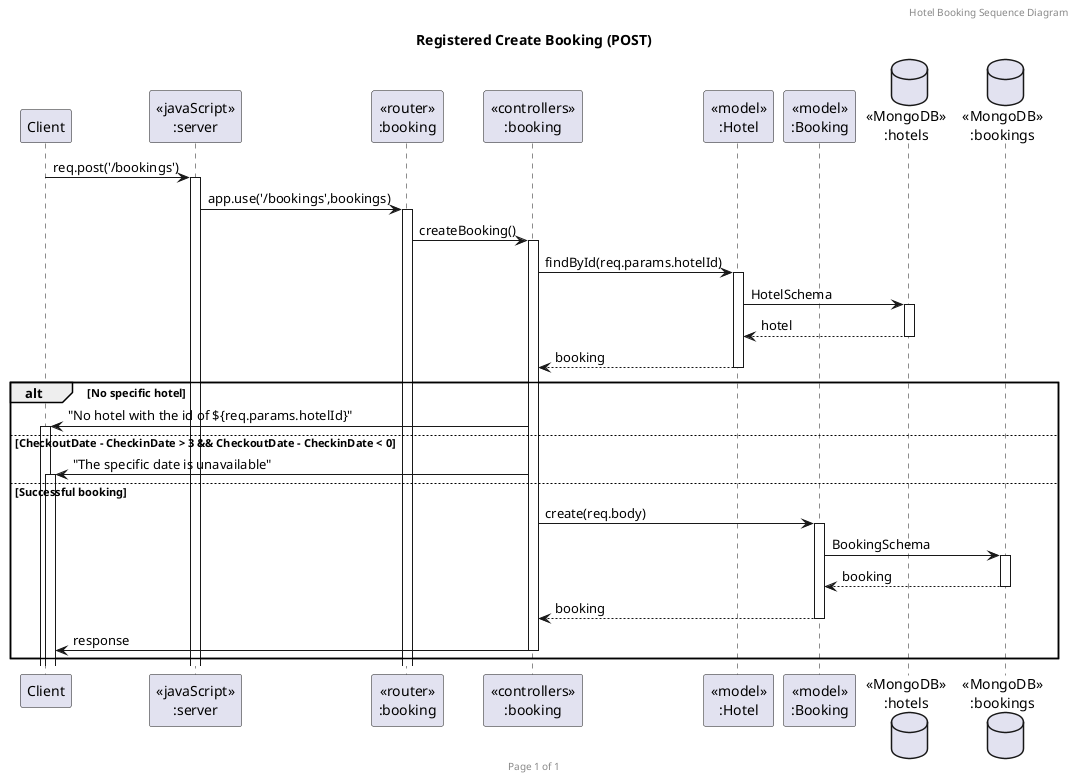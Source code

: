 @startuml Hotel Booking (POST)

header Hotel Booking Sequence Diagram
footer Page %page% of %lastpage%
title "Registered Create Booking (POST)"

participant "Client" as client
participant "<<javaScript>>\n:server" as server
participant "<<router>>\n:booking" as routerBooking
participant "<<controllers>>\n:booking" as controllersBooking
participant "<<model>>\n:Hotel" as modelHotel
database "<<MongoDB>>\n:hotels" as HotelsDatabase
participant "<<model>>\n:Booking" as modelBooking
database "<<MongoDB>>\n:hotels" as HotelsDatabase
database "<<MongoDB>>\n:bookings" as BookingsDatabase

client->server ++:req.post('/bookings')
server->routerBooking ++:app.use('/bookings',bookings)
routerBooking->controllersBooking ++:createBooking()
controllersBooking->modelHotel ++:findById(req.params.hotelId)
modelHotel->HotelsDatabase ++: HotelSchema
HotelsDatabase --> modelHotel --: hotel
modelHotel --> controllersBooking --: booking
alt No specific hotel
controllersBooking->client ++: "No hotel with the id of ${req.params.hotelId}"
else CheckoutDate - CheckinDate > 3 && CheckoutDate - CheckinDate < 0
controllersBooking->client ++: "The specific date is unavailable"
else Successful booking
controllersBooking->modelBooking ++: create(req.body)
modelBooking ->BookingsDatabase ++: BookingSchema
BookingsDatabase --> modelBooking --: booking
controllersBooking <-- modelBooking --:booking
controllersBooking->client --: response
end
@enduml
